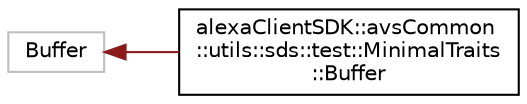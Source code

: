 digraph "Graphical Class Hierarchy"
{
  edge [fontname="Helvetica",fontsize="10",labelfontname="Helvetica",labelfontsize="10"];
  node [fontname="Helvetica",fontsize="10",shape=record];
  rankdir="LR";
  Node904 [label="Buffer",height=0.2,width=0.4,color="grey75", fillcolor="white", style="filled"];
  Node904 -> Node0 [dir="back",color="firebrick4",fontsize="10",style="solid",fontname="Helvetica"];
  Node0 [label="alexaClientSDK::avsCommon\l::utils::sds::test::MinimalTraits\l::Buffer",height=0.2,width=0.4,color="black", fillcolor="white", style="filled",URL="$classalexa_client_s_d_k_1_1avs_common_1_1utils_1_1sds_1_1test_1_1_minimal_traits_1_1_buffer.html",tooltip="A Buffer type with the minimum functionality required by SDS. "];
}
